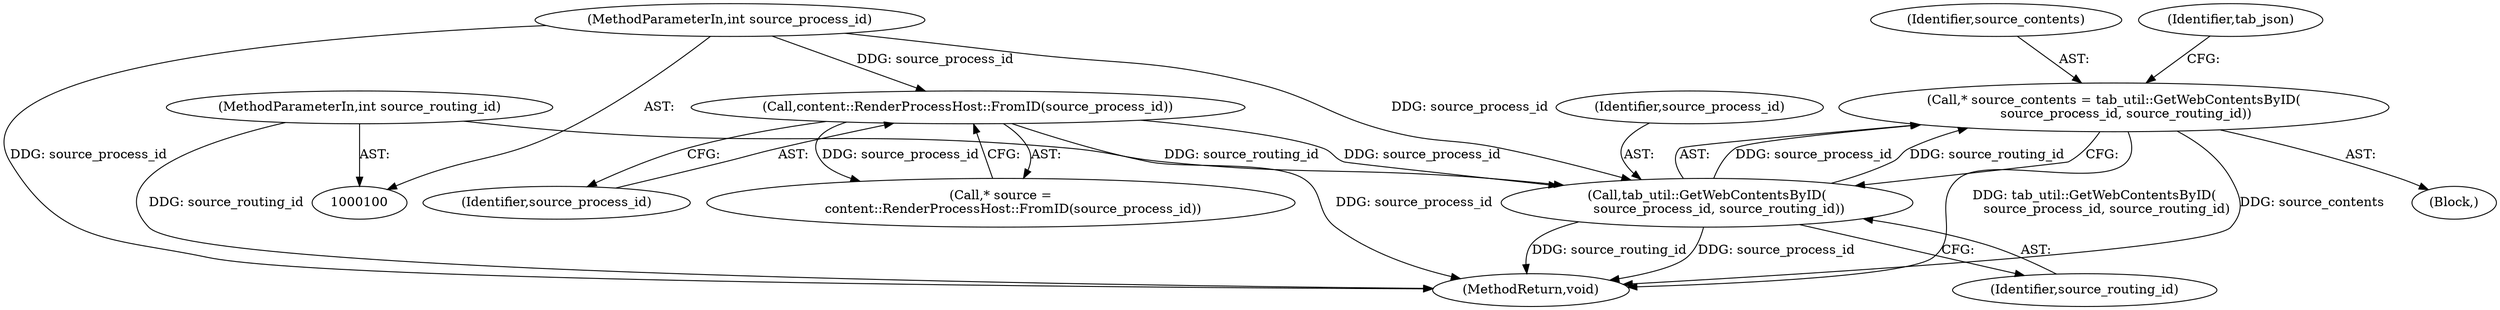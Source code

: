 digraph "0_Chrome_f7ae1f7a918f1973dca241a7a23169906eaf4fe3_0@pointer" {
"1000119" [label="(Call,* source_contents = tab_util::GetWebContentsByID(\n      source_process_id, source_routing_id))"];
"1000121" [label="(Call,tab_util::GetWebContentsByID(\n      source_process_id, source_routing_id))"];
"1000112" [label="(Call,content::RenderProcessHost::FromID(source_process_id))"];
"1000101" [label="(MethodParameterIn,int source_process_id)"];
"1000102" [label="(MethodParameterIn,int source_routing_id)"];
"1000122" [label="(Identifier,source_process_id)"];
"1000121" [label="(Call,tab_util::GetWebContentsByID(\n      source_process_id, source_routing_id))"];
"1000101" [label="(MethodParameterIn,int source_process_id)"];
"1000113" [label="(Identifier,source_process_id)"];
"1000120" [label="(Identifier,source_contents)"];
"1000174" [label="(MethodReturn,void)"];
"1000123" [label="(Identifier,source_routing_id)"];
"1000108" [label="(Block,)"];
"1000126" [label="(Identifier,tab_json)"];
"1000112" [label="(Call,content::RenderProcessHost::FromID(source_process_id))"];
"1000110" [label="(Call,* source =\n      content::RenderProcessHost::FromID(source_process_id))"];
"1000102" [label="(MethodParameterIn,int source_routing_id)"];
"1000119" [label="(Call,* source_contents = tab_util::GetWebContentsByID(\n      source_process_id, source_routing_id))"];
"1000119" -> "1000108"  [label="AST: "];
"1000119" -> "1000121"  [label="CFG: "];
"1000120" -> "1000119"  [label="AST: "];
"1000121" -> "1000119"  [label="AST: "];
"1000126" -> "1000119"  [label="CFG: "];
"1000119" -> "1000174"  [label="DDG: tab_util::GetWebContentsByID(\n      source_process_id, source_routing_id)"];
"1000119" -> "1000174"  [label="DDG: source_contents"];
"1000121" -> "1000119"  [label="DDG: source_process_id"];
"1000121" -> "1000119"  [label="DDG: source_routing_id"];
"1000121" -> "1000123"  [label="CFG: "];
"1000122" -> "1000121"  [label="AST: "];
"1000123" -> "1000121"  [label="AST: "];
"1000121" -> "1000174"  [label="DDG: source_routing_id"];
"1000121" -> "1000174"  [label="DDG: source_process_id"];
"1000112" -> "1000121"  [label="DDG: source_process_id"];
"1000101" -> "1000121"  [label="DDG: source_process_id"];
"1000102" -> "1000121"  [label="DDG: source_routing_id"];
"1000112" -> "1000110"  [label="AST: "];
"1000112" -> "1000113"  [label="CFG: "];
"1000113" -> "1000112"  [label="AST: "];
"1000110" -> "1000112"  [label="CFG: "];
"1000112" -> "1000174"  [label="DDG: source_process_id"];
"1000112" -> "1000110"  [label="DDG: source_process_id"];
"1000101" -> "1000112"  [label="DDG: source_process_id"];
"1000101" -> "1000100"  [label="AST: "];
"1000101" -> "1000174"  [label="DDG: source_process_id"];
"1000102" -> "1000100"  [label="AST: "];
"1000102" -> "1000174"  [label="DDG: source_routing_id"];
}
